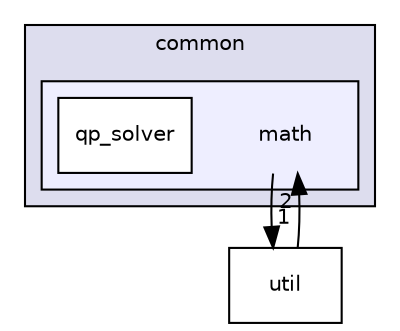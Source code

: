 digraph "modules/common/math" {
  compound=true
  node [ fontsize="10", fontname="Helvetica"];
  edge [ labelfontsize="10", labelfontname="Helvetica"];
  subgraph clusterdir_9a5e51f49964887903df6eed98080585 {
    graph [ bgcolor="#ddddee", pencolor="black", label="common" fontname="Helvetica", fontsize="10", URL="dir_9a5e51f49964887903df6eed98080585.html"]
  subgraph clusterdir_800f4777932c94830498b03c4da0d6d0 {
    graph [ bgcolor="#eeeeff", pencolor="black", label="" URL="dir_800f4777932c94830498b03c4da0d6d0.html"];
    dir_800f4777932c94830498b03c4da0d6d0 [shape=plaintext label="math"];
    dir_e8d82631e6cad6615a8123e840c246bc [shape=box label="qp_solver" color="black" fillcolor="white" style="filled" URL="dir_e8d82631e6cad6615a8123e840c246bc.html"];
  }
  }
  dir_2e920975b2aaecb98d90167cfd21fde8 [shape=box label="util" URL="dir_2e920975b2aaecb98d90167cfd21fde8.html"];
  dir_2e920975b2aaecb98d90167cfd21fde8->dir_800f4777932c94830498b03c4da0d6d0 [headlabel="2", labeldistance=1.5 headhref="dir_000067_000053.html"];
  dir_800f4777932c94830498b03c4da0d6d0->dir_2e920975b2aaecb98d90167cfd21fde8 [headlabel="1", labeldistance=1.5 headhref="dir_000053_000067.html"];
}
